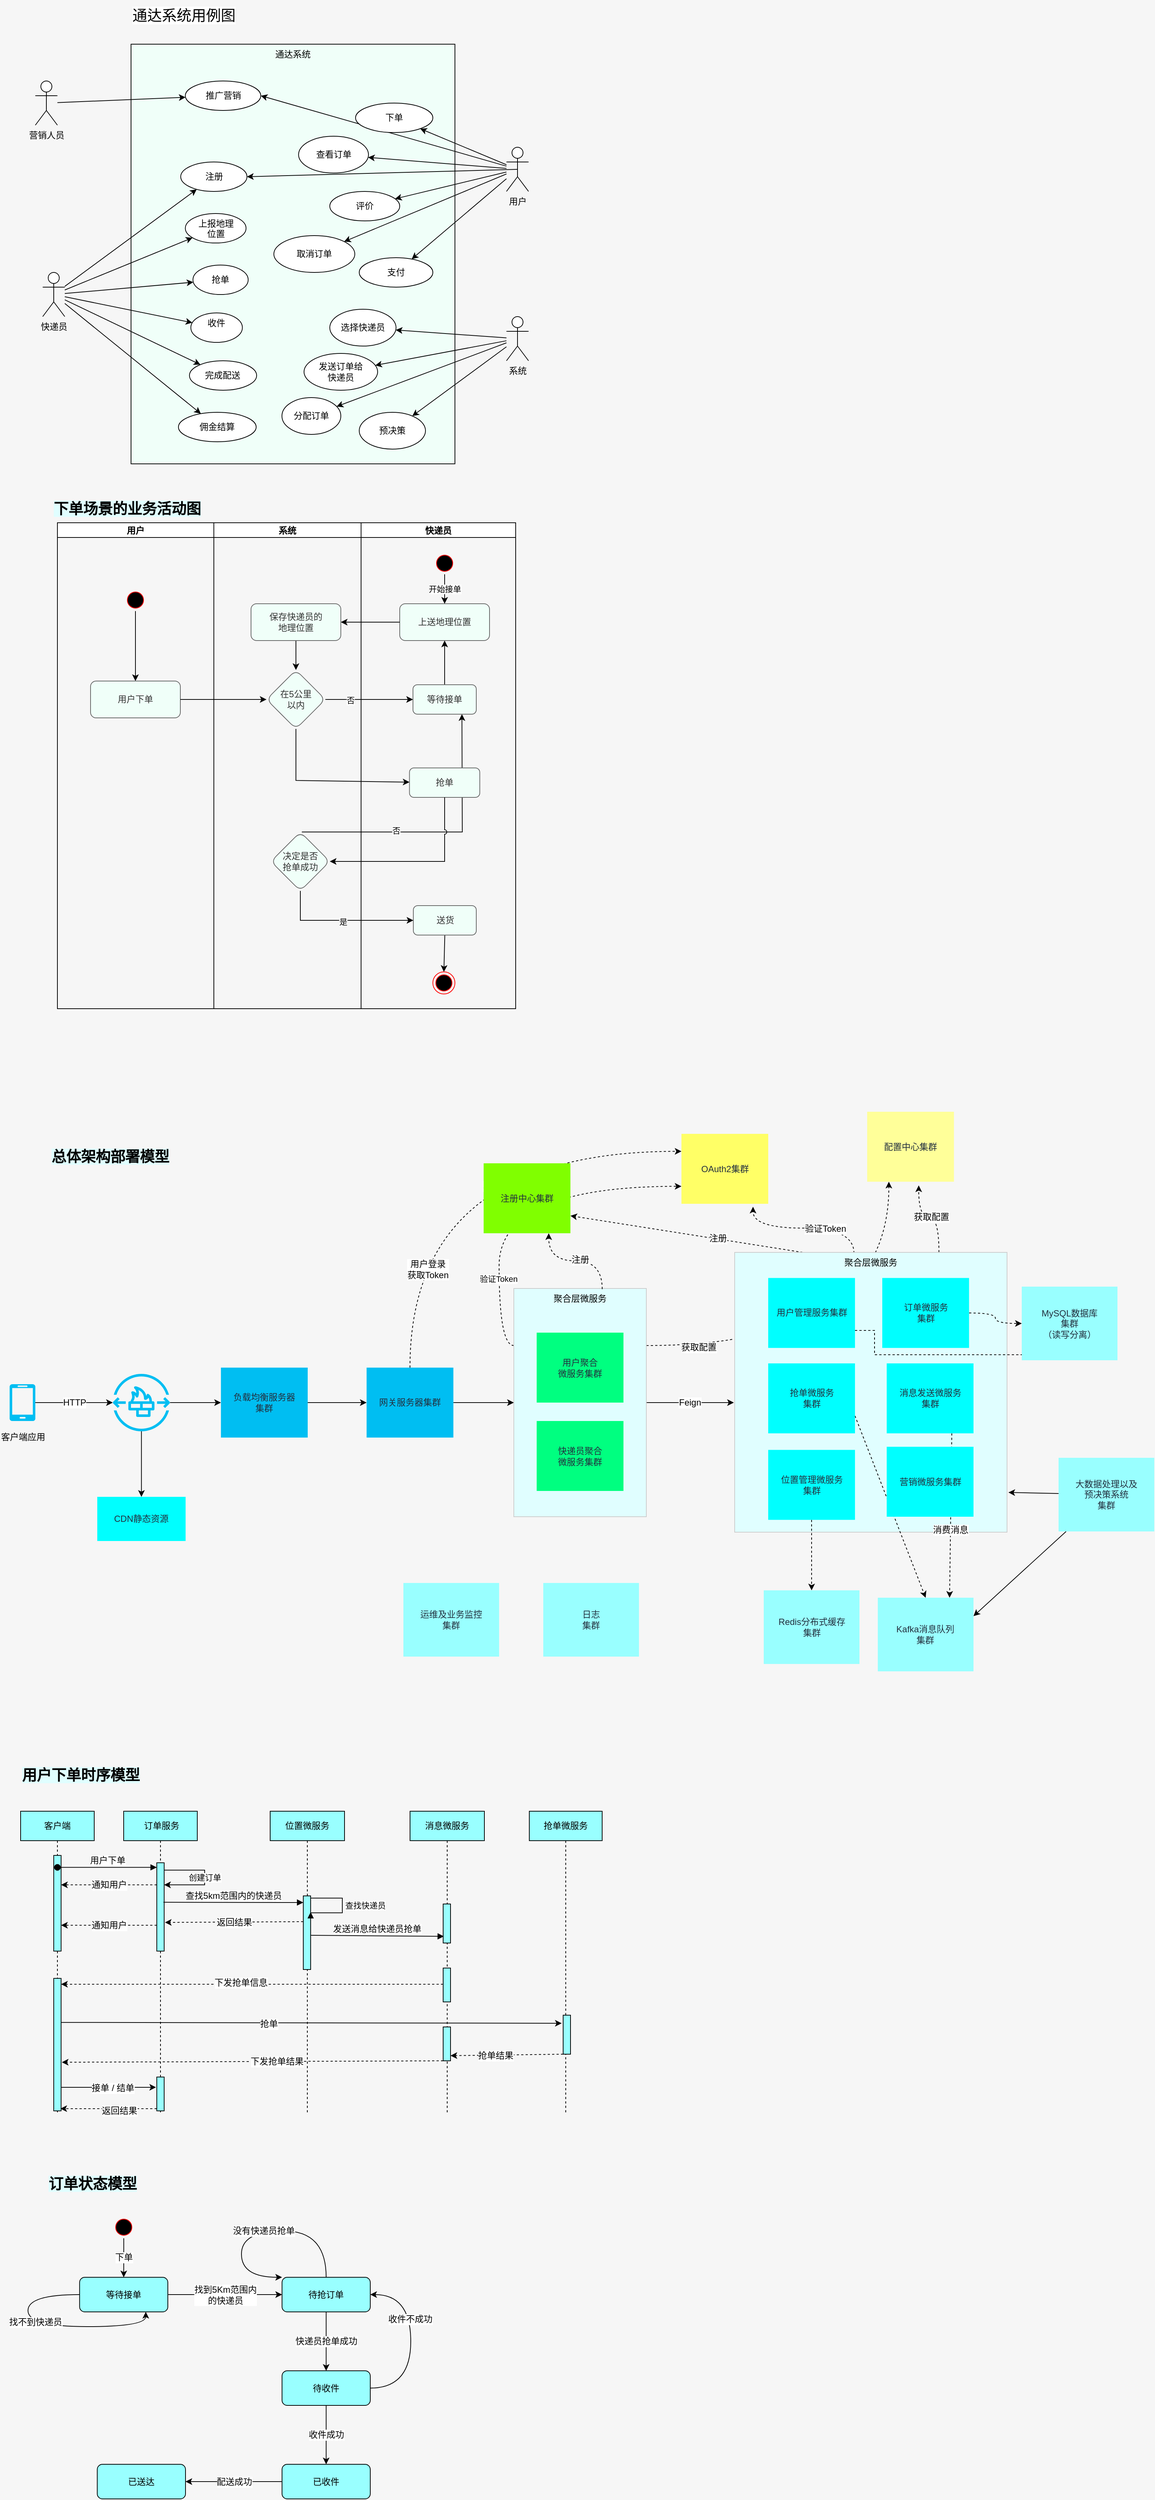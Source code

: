 <mxfile version="17.4.0" type="github">
  <diagram id="TyxCVpYUlu8QVc2kOL5u" name="Page-1">
    <mxGraphModel dx="1422" dy="1949" grid="1" gridSize="10" guides="1" tooltips="1" connect="1" arrows="1" fold="1" page="1" pageScale="1" pageWidth="827" pageHeight="1169" background="#f6f6f6" math="0" shadow="0">
      <root>
        <mxCell id="0" />
        <mxCell id="1" parent="0" />
        <mxCell id="bCSfS2iaa0BpuER8qzBy-91" style="edgeStyle=orthogonalEdgeStyle;curved=1;rounded=0;jumpStyle=arc;orthogonalLoop=1;jettySize=auto;html=1;exitX=1;exitY=0.25;exitDx=0;exitDy=0;entryX=0.25;entryY=1;entryDx=0;entryDy=0;dashed=1;fontSize=12;fontColor=#000000;" parent="1" source="bCSfS2iaa0BpuER8qzBy-71" target="bCSfS2iaa0BpuER8qzBy-89" edge="1">
          <mxGeometry relative="1" as="geometry" />
        </mxCell>
        <mxCell id="bCSfS2iaa0BpuER8qzBy-92" value="获取配置" style="edgeLabel;html=1;align=center;verticalAlign=middle;resizable=0;points=[];fontSize=12;fontColor=#000000;" parent="bCSfS2iaa0BpuER8qzBy-91" vertex="1" connectable="0">
          <mxGeometry x="-0.743" y="-1" relative="1" as="geometry">
            <mxPoint y="1" as="offset" />
          </mxGeometry>
        </mxCell>
        <mxCell id="bCSfS2iaa0BpuER8qzBy-82" style="edgeStyle=none;rounded=0;jumpStyle=arc;orthogonalLoop=1;jettySize=auto;html=1;exitX=0.25;exitY=0;exitDx=0;exitDy=0;entryX=1;entryY=0.75;entryDx=0;entryDy=0;fontSize=12;fontColor=#000000;dashed=1;" parent="1" source="bCSfS2iaa0BpuER8qzBy-79" target="bCSfS2iaa0BpuER8qzBy-66" edge="1">
          <mxGeometry relative="1" as="geometry" />
        </mxCell>
        <mxCell id="bCSfS2iaa0BpuER8qzBy-83" value="注册" style="edgeLabel;html=1;align=center;verticalAlign=middle;resizable=0;points=[];fontSize=12;fontColor=#000000;" parent="bCSfS2iaa0BpuER8qzBy-82" vertex="1" connectable="0">
          <mxGeometry x="-0.267" y="-1" relative="1" as="geometry">
            <mxPoint as="offset" />
          </mxGeometry>
        </mxCell>
        <mxCell id="bCSfS2iaa0BpuER8qzBy-84" style="edgeStyle=orthogonalEdgeStyle;rounded=0;jumpStyle=arc;orthogonalLoop=1;jettySize=auto;html=1;exitX=0.438;exitY=0.003;exitDx=0;exitDy=0;dashed=1;fontSize=12;fontColor=#000000;curved=1;entryX=0.825;entryY=1.042;entryDx=0;entryDy=0;entryPerimeter=0;exitPerimeter=0;" parent="1" source="bCSfS2iaa0BpuER8qzBy-79" target="bCSfS2iaa0BpuER8qzBy-78" edge="1">
          <mxGeometry relative="1" as="geometry">
            <mxPoint x="1090" y="1480" as="targetPoint" />
          </mxGeometry>
        </mxCell>
        <mxCell id="bCSfS2iaa0BpuER8qzBy-85" value="验证Token" style="edgeLabel;html=1;align=center;verticalAlign=middle;resizable=0;points=[];fontSize=12;fontColor=#000000;" parent="bCSfS2iaa0BpuER8qzBy-84" vertex="1" connectable="0">
          <mxGeometry x="-0.267" y="1" relative="1" as="geometry">
            <mxPoint as="offset" />
          </mxGeometry>
        </mxCell>
        <mxCell id="bCSfS2iaa0BpuER8qzBy-90" value="获取配置" style="edgeStyle=orthogonalEdgeStyle;curved=1;rounded=0;jumpStyle=arc;orthogonalLoop=1;jettySize=auto;html=1;exitX=0.75;exitY=0;exitDx=0;exitDy=0;entryX=0.594;entryY=1.053;entryDx=0;entryDy=0;entryPerimeter=0;dashed=1;fontSize=12;fontColor=#000000;" parent="1" source="bCSfS2iaa0BpuER8qzBy-79" target="bCSfS2iaa0BpuER8qzBy-89" edge="1">
          <mxGeometry relative="1" as="geometry" />
        </mxCell>
        <mxCell id="bCSfS2iaa0BpuER8qzBy-79" value="聚合层微服务" style="rounded=0;whiteSpace=wrap;html=1;labelBackgroundColor=none;fontSize=12;fontColor=#000000;fillColor=#E0FEFF;verticalAlign=top;strokeColor=#cccccc;" parent="1" vertex="1">
          <mxGeometry x="1040" y="1591" width="370" height="380" as="geometry" />
        </mxCell>
        <mxCell id="bCSfS2iaa0BpuER8qzBy-81" value="Feign" style="rounded=0;jumpStyle=arc;orthogonalLoop=1;jettySize=auto;html=1;exitX=1;exitY=0.5;exitDx=0;exitDy=0;entryX=-0.003;entryY=0.537;entryDx=0;entryDy=0;entryPerimeter=0;fontSize=12;fontColor=#000000;" parent="1" source="bCSfS2iaa0BpuER8qzBy-71" target="bCSfS2iaa0BpuER8qzBy-79" edge="1">
          <mxGeometry relative="1" as="geometry" />
        </mxCell>
        <mxCell id="bCSfS2iaa0BpuER8qzBy-86" value="验证Token" style="edgeStyle=orthogonalEdgeStyle;rounded=0;jumpStyle=arc;orthogonalLoop=1;jettySize=auto;html=1;exitX=0;exitY=0.25;exitDx=0;exitDy=0;entryX=0;entryY=0.75;entryDx=0;entryDy=0;dashed=1;fontSize=12;fontColor=#000000;curved=1;" parent="1" source="bCSfS2iaa0BpuER8qzBy-71" target="bCSfS2iaa0BpuER8qzBy-78" edge="1">
          <mxGeometry relative="1" as="geometry" />
        </mxCell>
        <mxCell id="1wSjzklMxhbG7kURChMO-4" value="验证Token" style="edgeLabel;html=1;align=center;verticalAlign=middle;resizable=0;points=[];" vertex="1" connectable="0" parent="bCSfS2iaa0BpuER8qzBy-86">
          <mxGeometry x="-0.543" y="1" relative="1" as="geometry">
            <mxPoint as="offset" />
          </mxGeometry>
        </mxCell>
        <mxCell id="bCSfS2iaa0BpuER8qzBy-71" value="聚合层微服务" style="rounded=0;whiteSpace=wrap;html=1;labelBackgroundColor=none;fontSize=12;fontColor=#000000;fillColor=#E0FEFF;verticalAlign=top;strokeColor=#cccccc;" parent="1" vertex="1">
          <mxGeometry x="740" y="1640" width="180" height="310" as="geometry" />
        </mxCell>
        <mxCell id="bCSfS2iaa0BpuER8qzBy-40" style="edgeStyle=none;rounded=0;orthogonalLoop=1;jettySize=auto;html=1;exitX=0.5;exitY=0;exitDx=0;exitDy=0;entryX=0.75;entryY=1;entryDx=0;entryDy=0;fontColor=#000000;jumpStyle=arc;" parent="1" edge="1">
          <mxGeometry relative="1" as="geometry">
            <mxPoint x="452" y="1020" as="sourcePoint" />
            <mxPoint x="669.5" y="860" as="targetPoint" />
            <Array as="points">
              <mxPoint x="670" y="1020" />
            </Array>
          </mxGeometry>
        </mxCell>
        <mxCell id="bCSfS2iaa0BpuER8qzBy-41" value="否" style="edgeLabel;html=1;align=center;verticalAlign=middle;resizable=0;points=[];fontColor=#000000;" parent="bCSfS2iaa0BpuER8qzBy-40" vertex="1" connectable="0">
          <mxGeometry x="-0.326" y="2" relative="1" as="geometry">
            <mxPoint as="offset" />
          </mxGeometry>
        </mxCell>
        <mxCell id="bCSfS2iaa0BpuER8qzBy-6" value="通达系统" style="rounded=0;whiteSpace=wrap;html=1;fontColor=#000000;fillColor=#F0FFF9;verticalAlign=top;" parent="1" vertex="1">
          <mxGeometry x="220" y="-50" width="440" height="570" as="geometry" />
        </mxCell>
        <mxCell id="SCEnVxl06YbGx1uKB_N8-4" value="" style="rounded=0;orthogonalLoop=1;jettySize=auto;html=1;" parent="1" source="SCEnVxl06YbGx1uKB_N8-1" target="SCEnVxl06YbGx1uKB_N8-3" edge="1">
          <mxGeometry relative="1" as="geometry" />
        </mxCell>
        <mxCell id="SCEnVxl06YbGx1uKB_N8-6" value="" style="edgeStyle=none;rounded=0;orthogonalLoop=1;jettySize=auto;html=1;" parent="1" source="SCEnVxl06YbGx1uKB_N8-1" target="SCEnVxl06YbGx1uKB_N8-5" edge="1">
          <mxGeometry relative="1" as="geometry" />
        </mxCell>
        <mxCell id="SCEnVxl06YbGx1uKB_N8-8" value="" style="edgeStyle=none;rounded=0;orthogonalLoop=1;jettySize=auto;html=1;" parent="1" source="SCEnVxl06YbGx1uKB_N8-1" target="SCEnVxl06YbGx1uKB_N8-7" edge="1">
          <mxGeometry relative="1" as="geometry" />
        </mxCell>
        <mxCell id="SCEnVxl06YbGx1uKB_N8-10" value="" style="edgeStyle=none;rounded=0;orthogonalLoop=1;jettySize=auto;html=1;" parent="1" source="SCEnVxl06YbGx1uKB_N8-1" target="SCEnVxl06YbGx1uKB_N8-9" edge="1">
          <mxGeometry relative="1" as="geometry" />
        </mxCell>
        <mxCell id="SCEnVxl06YbGx1uKB_N8-13" value="" style="edgeStyle=none;rounded=0;orthogonalLoop=1;jettySize=auto;html=1;" parent="1" source="SCEnVxl06YbGx1uKB_N8-1" target="SCEnVxl06YbGx1uKB_N8-12" edge="1">
          <mxGeometry relative="1" as="geometry" />
        </mxCell>
        <mxCell id="1wSjzklMxhbG7kURChMO-19" value="" style="edgeStyle=none;rounded=0;orthogonalLoop=1;jettySize=auto;html=1;" edge="1" parent="1" source="SCEnVxl06YbGx1uKB_N8-1" target="1wSjzklMxhbG7kURChMO-18">
          <mxGeometry relative="1" as="geometry" />
        </mxCell>
        <mxCell id="SCEnVxl06YbGx1uKB_N8-1" value="快递员" style="shape=umlActor;verticalLabelPosition=bottom;verticalAlign=top;html=1;outlineConnect=0;" parent="1" vertex="1">
          <mxGeometry x="100" y="260" width="30" height="60" as="geometry" />
        </mxCell>
        <mxCell id="SCEnVxl06YbGx1uKB_N8-3" value="抢单" style="ellipse;whiteSpace=wrap;html=1;verticalAlign=middle;" parent="1" vertex="1">
          <mxGeometry x="304.13" y="250" width="75" height="40" as="geometry" />
        </mxCell>
        <mxCell id="SCEnVxl06YbGx1uKB_N8-5" value="&lt;div&gt;上报地理&lt;/div&gt;&lt;div&gt;位置&lt;/div&gt;" style="ellipse;whiteSpace=wrap;html=1;verticalAlign=top;" parent="1" vertex="1">
          <mxGeometry x="293.75" y="180" width="82.5" height="40" as="geometry" />
        </mxCell>
        <mxCell id="SCEnVxl06YbGx1uKB_N8-7" value="收件" style="ellipse;whiteSpace=wrap;html=1;verticalAlign=top;" parent="1" vertex="1">
          <mxGeometry x="301.25" y="315" width="70" height="40" as="geometry" />
        </mxCell>
        <mxCell id="SCEnVxl06YbGx1uKB_N8-9" value="完成配送" style="ellipse;whiteSpace=wrap;html=1;verticalAlign=middle;" parent="1" vertex="1">
          <mxGeometry x="299.37" y="380" width="91.25" height="40" as="geometry" />
        </mxCell>
        <mxCell id="SCEnVxl06YbGx1uKB_N8-12" value="注册" style="ellipse;whiteSpace=wrap;html=1;verticalAlign=middle;" parent="1" vertex="1">
          <mxGeometry x="287.5" y="110" width="90" height="40" as="geometry" />
        </mxCell>
        <mxCell id="SCEnVxl06YbGx1uKB_N8-16" value="" style="edgeStyle=none;rounded=0;orthogonalLoop=1;jettySize=auto;html=1;" parent="1" source="SCEnVxl06YbGx1uKB_N8-14" target="SCEnVxl06YbGx1uKB_N8-15" edge="1">
          <mxGeometry relative="1" as="geometry" />
        </mxCell>
        <mxCell id="SCEnVxl06YbGx1uKB_N8-18" value="" style="edgeStyle=none;rounded=0;orthogonalLoop=1;jettySize=auto;html=1;" parent="1" source="SCEnVxl06YbGx1uKB_N8-14" target="SCEnVxl06YbGx1uKB_N8-17" edge="1">
          <mxGeometry relative="1" as="geometry" />
        </mxCell>
        <mxCell id="SCEnVxl06YbGx1uKB_N8-20" value="" style="edgeStyle=none;rounded=0;orthogonalLoop=1;jettySize=auto;html=1;" parent="1" source="SCEnVxl06YbGx1uKB_N8-14" target="SCEnVxl06YbGx1uKB_N8-19" edge="1">
          <mxGeometry relative="1" as="geometry" />
        </mxCell>
        <mxCell id="1wSjzklMxhbG7kURChMO-14" value="" style="edgeStyle=none;rounded=0;orthogonalLoop=1;jettySize=auto;html=1;" edge="1" parent="1" source="SCEnVxl06YbGx1uKB_N8-14" target="1wSjzklMxhbG7kURChMO-13">
          <mxGeometry relative="1" as="geometry" />
        </mxCell>
        <mxCell id="SCEnVxl06YbGx1uKB_N8-14" value="系统" style="shape=umlActor;verticalLabelPosition=bottom;verticalAlign=top;html=1;outlineConnect=0;" parent="1" vertex="1">
          <mxGeometry x="730" y="320" width="30" height="60" as="geometry" />
        </mxCell>
        <mxCell id="SCEnVxl06YbGx1uKB_N8-15" value="选择快递员" style="ellipse;whiteSpace=wrap;html=1;verticalAlign=middle;" parent="1" vertex="1">
          <mxGeometry x="490" y="310" width="90" height="50" as="geometry" />
        </mxCell>
        <mxCell id="SCEnVxl06YbGx1uKB_N8-17" value="&lt;div&gt;发送订单给&lt;/div&gt;&lt;div&gt;快递员&lt;/div&gt;" style="ellipse;whiteSpace=wrap;html=1;verticalAlign=middle;" parent="1" vertex="1">
          <mxGeometry x="455" y="370" width="100" height="50" as="geometry" />
        </mxCell>
        <mxCell id="SCEnVxl06YbGx1uKB_N8-19" value="分配订单" style="ellipse;whiteSpace=wrap;html=1;verticalAlign=middle;" parent="1" vertex="1">
          <mxGeometry x="425" y="430" width="80" height="50" as="geometry" />
        </mxCell>
        <mxCell id="SCEnVxl06YbGx1uKB_N8-26" value="" style="edgeStyle=none;rounded=0;orthogonalLoop=1;jettySize=auto;html=1;" parent="1" source="SCEnVxl06YbGx1uKB_N8-23" target="SCEnVxl06YbGx1uKB_N8-25" edge="1">
          <mxGeometry relative="1" as="geometry" />
        </mxCell>
        <mxCell id="SCEnVxl06YbGx1uKB_N8-28" value="" style="edgeStyle=none;rounded=0;orthogonalLoop=1;jettySize=auto;html=1;" parent="1" source="SCEnVxl06YbGx1uKB_N8-23" target="SCEnVxl06YbGx1uKB_N8-27" edge="1">
          <mxGeometry relative="1" as="geometry" />
        </mxCell>
        <mxCell id="SCEnVxl06YbGx1uKB_N8-30" value="" style="edgeStyle=none;rounded=0;orthogonalLoop=1;jettySize=auto;html=1;" parent="1" source="SCEnVxl06YbGx1uKB_N8-23" target="SCEnVxl06YbGx1uKB_N8-29" edge="1">
          <mxGeometry relative="1" as="geometry" />
        </mxCell>
        <mxCell id="SCEnVxl06YbGx1uKB_N8-32" value="" style="edgeStyle=none;rounded=0;orthogonalLoop=1;jettySize=auto;html=1;" parent="1" source="SCEnVxl06YbGx1uKB_N8-23" target="SCEnVxl06YbGx1uKB_N8-31" edge="1">
          <mxGeometry relative="1" as="geometry" />
        </mxCell>
        <mxCell id="SCEnVxl06YbGx1uKB_N8-34" value="" style="edgeStyle=none;rounded=0;orthogonalLoop=1;jettySize=auto;html=1;" parent="1" source="SCEnVxl06YbGx1uKB_N8-23" target="SCEnVxl06YbGx1uKB_N8-33" edge="1">
          <mxGeometry relative="1" as="geometry" />
        </mxCell>
        <mxCell id="SCEnVxl06YbGx1uKB_N8-35" style="edgeStyle=none;rounded=0;orthogonalLoop=1;jettySize=auto;html=1;exitX=0.5;exitY=0.5;exitDx=0;exitDy=0;exitPerimeter=0;entryX=1;entryY=0.5;entryDx=0;entryDy=0;" parent="1" source="SCEnVxl06YbGx1uKB_N8-23" target="SCEnVxl06YbGx1uKB_N8-12" edge="1">
          <mxGeometry relative="1" as="geometry" />
        </mxCell>
        <mxCell id="1wSjzklMxhbG7kURChMO-10" style="edgeStyle=none;rounded=0;orthogonalLoop=1;jettySize=auto;html=1;entryX=1;entryY=0.5;entryDx=0;entryDy=0;" edge="1" parent="1" source="SCEnVxl06YbGx1uKB_N8-23" target="1wSjzklMxhbG7kURChMO-8">
          <mxGeometry relative="1" as="geometry" />
        </mxCell>
        <mxCell id="SCEnVxl06YbGx1uKB_N8-23" value="用户" style="shape=umlActor;verticalLabelPosition=bottom;verticalAlign=top;html=1;outlineConnect=0;" parent="1" vertex="1">
          <mxGeometry x="730" y="90" width="30" height="60" as="geometry" />
        </mxCell>
        <mxCell id="SCEnVxl06YbGx1uKB_N8-25" value="下单" style="ellipse;whiteSpace=wrap;html=1;verticalAlign=middle;" parent="1" vertex="1">
          <mxGeometry x="525" y="30" width="105" height="40" as="geometry" />
        </mxCell>
        <mxCell id="SCEnVxl06YbGx1uKB_N8-27" value="查看订单" style="ellipse;whiteSpace=wrap;html=1;verticalAlign=middle;" parent="1" vertex="1">
          <mxGeometry x="447.57" y="75" width="95" height="50" as="geometry" />
        </mxCell>
        <mxCell id="SCEnVxl06YbGx1uKB_N8-29" value="评价" style="ellipse;whiteSpace=wrap;html=1;verticalAlign=middle;" parent="1" vertex="1">
          <mxGeometry x="490" y="150" width="95" height="40" as="geometry" />
        </mxCell>
        <mxCell id="SCEnVxl06YbGx1uKB_N8-31" value="支付" style="ellipse;whiteSpace=wrap;html=1;verticalAlign=middle;" parent="1" vertex="1">
          <mxGeometry x="530" y="240" width="100" height="40" as="geometry" />
        </mxCell>
        <mxCell id="SCEnVxl06YbGx1uKB_N8-33" value="取消订单" style="ellipse;whiteSpace=wrap;html=1;verticalAlign=middle;" parent="1" vertex="1">
          <mxGeometry x="414" y="210" width="110" height="50" as="geometry" />
        </mxCell>
        <mxCell id="bCSfS2iaa0BpuER8qzBy-1" value="用户" style="swimlane;startSize=20;" parent="1" vertex="1">
          <mxGeometry x="120" y="600" width="212.5" height="660" as="geometry" />
        </mxCell>
        <mxCell id="bCSfS2iaa0BpuER8qzBy-15" style="edgeStyle=none;rounded=0;orthogonalLoop=1;jettySize=auto;html=1;exitX=0.5;exitY=1;exitDx=0;exitDy=0;entryX=0.5;entryY=0;entryDx=0;entryDy=0;fontColor=#E8FFE3;" parent="bCSfS2iaa0BpuER8qzBy-1" source="bCSfS2iaa0BpuER8qzBy-9" target="bCSfS2iaa0BpuER8qzBy-14" edge="1">
          <mxGeometry relative="1" as="geometry" />
        </mxCell>
        <mxCell id="bCSfS2iaa0BpuER8qzBy-9" value="" style="ellipse;html=1;shape=startState;fillColor=#000000;strokeColor=#ff0000;fontColor=#E8FFE3;" parent="bCSfS2iaa0BpuER8qzBy-1" vertex="1">
          <mxGeometry x="91" y="90" width="30" height="30" as="geometry" />
        </mxCell>
        <mxCell id="bCSfS2iaa0BpuER8qzBy-14" value="&lt;span style=&quot;&quot;&gt;用户下单&lt;/span&gt;" style="rounded=1;whiteSpace=wrap;html=1;fontColor=#333333;fillColor=#F0FFF9;strokeColor=#666666;labelBackgroundColor=none;" parent="bCSfS2iaa0BpuER8qzBy-1" vertex="1">
          <mxGeometry x="45" y="215" width="122" height="50" as="geometry" />
        </mxCell>
        <mxCell id="bCSfS2iaa0BpuER8qzBy-2" value="系统" style="swimlane;startSize=20;" parent="1" vertex="1">
          <mxGeometry x="332.5" y="600" width="200" height="660" as="geometry" />
        </mxCell>
        <mxCell id="bCSfS2iaa0BpuER8qzBy-22" value="&lt;div&gt;在5公里&lt;/div&gt;&lt;div&gt;以内&lt;/div&gt;" style="rhombus;whiteSpace=wrap;html=1;fillColor=#F0FFF9;strokeColor=#666666;fontColor=#333333;rounded=1;labelBackgroundColor=none;" parent="bCSfS2iaa0BpuER8qzBy-2" vertex="1">
          <mxGeometry x="71.5" y="200" width="80" height="80" as="geometry" />
        </mxCell>
        <mxCell id="bCSfS2iaa0BpuER8qzBy-35" value="&lt;div&gt;决定是否&lt;/div&gt;&lt;div&gt;抢单成功&lt;br&gt;&lt;/div&gt;" style="rhombus;whiteSpace=wrap;html=1;fillColor=#F0FFF9;strokeColor=#666666;fontColor=#333333;rounded=1;labelBackgroundColor=none;" parent="bCSfS2iaa0BpuER8qzBy-2" vertex="1">
          <mxGeometry x="77.5" y="420" width="80" height="80" as="geometry" />
        </mxCell>
        <mxCell id="bCSfS2iaa0BpuER8qzBy-3" value="快递员" style="swimlane;startSize=20;" parent="1" vertex="1">
          <mxGeometry x="532.5" y="600" width="210" height="660" as="geometry" />
        </mxCell>
        <mxCell id="bCSfS2iaa0BpuER8qzBy-17" value="上送地理位置" style="rounded=1;whiteSpace=wrap;html=1;fontColor=#333333;fillColor=#F0FFF9;strokeColor=#666666;labelBackgroundColor=none;" parent="bCSfS2iaa0BpuER8qzBy-3" vertex="1">
          <mxGeometry x="52.5" y="110" width="122" height="50" as="geometry" />
        </mxCell>
        <mxCell id="bCSfS2iaa0BpuER8qzBy-27" value="开始接单" style="edgeStyle=none;rounded=0;orthogonalLoop=1;jettySize=auto;html=1;exitX=0.5;exitY=1;exitDx=0;exitDy=0;entryX=0.5;entryY=0;entryDx=0;entryDy=0;fontColor=#000000;" parent="bCSfS2iaa0BpuER8qzBy-3" source="bCSfS2iaa0BpuER8qzBy-25" target="bCSfS2iaa0BpuER8qzBy-17" edge="1">
          <mxGeometry relative="1" as="geometry" />
        </mxCell>
        <mxCell id="bCSfS2iaa0BpuER8qzBy-25" value="" style="ellipse;html=1;shape=startState;fillColor=#000000;strokeColor=#ff0000;fontColor=#E8FFE3;" parent="bCSfS2iaa0BpuER8qzBy-3" vertex="1">
          <mxGeometry x="98.5" y="40" width="30" height="30" as="geometry" />
        </mxCell>
        <mxCell id="bCSfS2iaa0BpuER8qzBy-42" style="edgeStyle=none;rounded=0;orthogonalLoop=1;jettySize=auto;html=1;exitX=0.5;exitY=0;exitDx=0;exitDy=0;entryX=0.5;entryY=1;entryDx=0;entryDy=0;fontColor=#000000;" parent="bCSfS2iaa0BpuER8qzBy-3" source="bCSfS2iaa0BpuER8qzBy-28" target="bCSfS2iaa0BpuER8qzBy-17" edge="1">
          <mxGeometry relative="1" as="geometry" />
        </mxCell>
        <mxCell id="bCSfS2iaa0BpuER8qzBy-28" value="等待接单" style="whiteSpace=wrap;html=1;fillColor=#F0FFF9;strokeColor=#666666;fontColor=#333333;rounded=1;labelBackgroundColor=none;" parent="bCSfS2iaa0BpuER8qzBy-3" vertex="1">
          <mxGeometry x="70.5" y="220" width="86" height="40" as="geometry" />
        </mxCell>
        <mxCell id="bCSfS2iaa0BpuER8qzBy-31" value="抢单" style="whiteSpace=wrap;html=1;fillColor=#F0FFF9;strokeColor=#666666;fontColor=#333333;rounded=1;labelBackgroundColor=none;" parent="bCSfS2iaa0BpuER8qzBy-3" vertex="1">
          <mxGeometry x="65.75" y="333" width="95.5" height="40" as="geometry" />
        </mxCell>
        <mxCell id="bCSfS2iaa0BpuER8qzBy-47" style="edgeStyle=none;rounded=0;jumpStyle=arc;orthogonalLoop=1;jettySize=auto;html=1;exitX=0.5;exitY=1;exitDx=0;exitDy=0;entryX=0.5;entryY=0;entryDx=0;entryDy=0;fontSize=20;fontColor=#000000;" parent="bCSfS2iaa0BpuER8qzBy-3" source="bCSfS2iaa0BpuER8qzBy-37" target="bCSfS2iaa0BpuER8qzBy-46" edge="1">
          <mxGeometry relative="1" as="geometry" />
        </mxCell>
        <mxCell id="bCSfS2iaa0BpuER8qzBy-37" value="送货" style="whiteSpace=wrap;html=1;fillColor=#F0FFF9;strokeColor=#666666;fontColor=#333333;rounded=1;labelBackgroundColor=none;" parent="bCSfS2iaa0BpuER8qzBy-3" vertex="1">
          <mxGeometry x="71" y="520" width="85.5" height="40" as="geometry" />
        </mxCell>
        <mxCell id="bCSfS2iaa0BpuER8qzBy-46" value="" style="ellipse;html=1;shape=endState;fillColor=#000000;strokeColor=#ff0000;labelBackgroundColor=#E0FEFF;fontSize=20;fontColor=#000000;" parent="bCSfS2iaa0BpuER8qzBy-3" vertex="1">
          <mxGeometry x="97.5" y="610" width="30" height="30" as="geometry" />
        </mxCell>
        <mxCell id="bCSfS2iaa0BpuER8qzBy-24" style="edgeStyle=none;rounded=0;orthogonalLoop=1;jettySize=auto;html=1;exitX=0.5;exitY=1;exitDx=0;exitDy=0;entryX=0.5;entryY=0;entryDx=0;entryDy=0;fontColor=#000000;" parent="1" source="bCSfS2iaa0BpuER8qzBy-20" target="bCSfS2iaa0BpuER8qzBy-22" edge="1">
          <mxGeometry relative="1" as="geometry" />
        </mxCell>
        <mxCell id="bCSfS2iaa0BpuER8qzBy-20" value="&lt;div&gt;保存快递员的&lt;/div&gt;&lt;div&gt;地理位置&lt;br&gt;&lt;/div&gt;" style="rounded=1;whiteSpace=wrap;html=1;fontColor=#333333;fillColor=#F0FFF9;strokeColor=#666666;labelBackgroundColor=none;" parent="1" vertex="1">
          <mxGeometry x="383" y="710" width="122" height="50" as="geometry" />
        </mxCell>
        <mxCell id="bCSfS2iaa0BpuER8qzBy-21" value="" style="edgeStyle=none;rounded=0;orthogonalLoop=1;jettySize=auto;html=1;fontColor=#000000;" parent="1" source="bCSfS2iaa0BpuER8qzBy-17" target="bCSfS2iaa0BpuER8qzBy-20" edge="1">
          <mxGeometry relative="1" as="geometry" />
        </mxCell>
        <mxCell id="bCSfS2iaa0BpuER8qzBy-23" value="" style="edgeStyle=none;rounded=0;orthogonalLoop=1;jettySize=auto;html=1;fontColor=#000000;" parent="1" source="bCSfS2iaa0BpuER8qzBy-14" target="bCSfS2iaa0BpuER8qzBy-22" edge="1">
          <mxGeometry relative="1" as="geometry" />
        </mxCell>
        <mxCell id="bCSfS2iaa0BpuER8qzBy-29" value="" style="edgeStyle=none;rounded=0;orthogonalLoop=1;jettySize=auto;html=1;fontColor=#000000;" parent="1" source="bCSfS2iaa0BpuER8qzBy-22" target="bCSfS2iaa0BpuER8qzBy-28" edge="1">
          <mxGeometry relative="1" as="geometry" />
        </mxCell>
        <mxCell id="bCSfS2iaa0BpuER8qzBy-30" value="否" style="edgeLabel;html=1;align=center;verticalAlign=middle;resizable=0;points=[];fontColor=#000000;" parent="bCSfS2iaa0BpuER8qzBy-29" vertex="1" connectable="0">
          <mxGeometry x="-0.429" y="-1" relative="1" as="geometry">
            <mxPoint as="offset" />
          </mxGeometry>
        </mxCell>
        <mxCell id="bCSfS2iaa0BpuER8qzBy-32" value="" style="edgeStyle=none;rounded=0;orthogonalLoop=1;jettySize=auto;html=1;fontColor=#000000;" parent="1" source="bCSfS2iaa0BpuER8qzBy-22" target="bCSfS2iaa0BpuER8qzBy-31" edge="1">
          <mxGeometry relative="1" as="geometry">
            <Array as="points">
              <mxPoint x="444" y="950" />
            </Array>
          </mxGeometry>
        </mxCell>
        <mxCell id="bCSfS2iaa0BpuER8qzBy-36" value="" style="edgeStyle=none;rounded=0;orthogonalLoop=1;jettySize=auto;html=1;fontColor=#000000;jumpStyle=arc;" parent="1" source="bCSfS2iaa0BpuER8qzBy-31" target="bCSfS2iaa0BpuER8qzBy-35" edge="1">
          <mxGeometry relative="1" as="geometry">
            <Array as="points">
              <mxPoint x="646" y="1060" />
            </Array>
          </mxGeometry>
        </mxCell>
        <mxCell id="bCSfS2iaa0BpuER8qzBy-38" value="" style="edgeStyle=none;rounded=0;orthogonalLoop=1;jettySize=auto;html=1;fontColor=#000000;" parent="1" source="bCSfS2iaa0BpuER8qzBy-35" target="bCSfS2iaa0BpuER8qzBy-37" edge="1">
          <mxGeometry relative="1" as="geometry">
            <Array as="points">
              <mxPoint x="450" y="1140" />
            </Array>
          </mxGeometry>
        </mxCell>
        <mxCell id="bCSfS2iaa0BpuER8qzBy-39" value="是" style="edgeLabel;html=1;align=center;verticalAlign=middle;resizable=0;points=[];fontColor=#000000;" parent="bCSfS2iaa0BpuER8qzBy-38" vertex="1" connectable="0">
          <mxGeometry x="0.013" y="-2" relative="1" as="geometry">
            <mxPoint as="offset" />
          </mxGeometry>
        </mxCell>
        <mxCell id="bCSfS2iaa0BpuER8qzBy-43" value="&lt;span style=&quot;background-color: rgb(224, 254, 255); font-size: 20px;&quot;&gt;&lt;b style=&quot;font-size: 20px;&quot;&gt;下单场景的业务活动图&lt;/b&gt;&lt;/span&gt;" style="text;html=1;strokeColor=none;fillColor=none;align=center;verticalAlign=middle;whiteSpace=wrap;rounded=0;labelBackgroundColor=none;fontColor=#000000;fontSize=20;" parent="1" vertex="1">
          <mxGeometry x="90" y="560" width="250" height="40" as="geometry" />
        </mxCell>
        <mxCell id="bCSfS2iaa0BpuER8qzBy-44" value="&lt;div align=&quot;left&quot;&gt;通达系统用例图&lt;/div&gt;" style="text;html=1;strokeColor=none;fillColor=none;align=left;verticalAlign=middle;whiteSpace=wrap;rounded=0;labelBackgroundColor=default;fontColor=#000000;fontSize=20;" parent="1" vertex="1">
          <mxGeometry x="220" y="-110" width="250" height="40" as="geometry" />
        </mxCell>
        <mxCell id="bCSfS2iaa0BpuER8qzBy-50" value="HTTP" style="edgeStyle=none;rounded=0;jumpStyle=arc;orthogonalLoop=1;jettySize=auto;html=1;fontSize=12;fontColor=#000000;exitX=1;exitY=0.5;exitDx=0;exitDy=0;exitPerimeter=0;" parent="1" source="bCSfS2iaa0BpuER8qzBy-48" target="bCSfS2iaa0BpuER8qzBy-51" edge="1">
          <mxGeometry relative="1" as="geometry">
            <mxPoint x="200" y="1795" as="targetPoint" />
            <mxPoint x="90" y="1795" as="sourcePoint" />
          </mxGeometry>
        </mxCell>
        <mxCell id="bCSfS2iaa0BpuER8qzBy-48" value="&lt;font style=&quot;font-size: 12px&quot;&gt;&lt;span style=&quot;&quot;&gt;客户端应用&lt;/span&gt;&lt;/font&gt;" style="verticalLabelPosition=bottom;html=1;verticalAlign=top;align=center;strokeColor=none;fillColor=#00BEF2;shape=mxgraph.azure.mobile;pointerEvents=1;labelBackgroundColor=none;fontSize=20;fontColor=#000000;" parent="1" vertex="1">
          <mxGeometry x="55" y="1770" width="35" height="50" as="geometry" />
        </mxCell>
        <mxCell id="bCSfS2iaa0BpuER8qzBy-55" value="" style="edgeStyle=none;rounded=0;jumpStyle=arc;orthogonalLoop=1;jettySize=auto;html=1;fontSize=12;fontColor=#000000;" parent="1" source="bCSfS2iaa0BpuER8qzBy-51" target="bCSfS2iaa0BpuER8qzBy-54" edge="1">
          <mxGeometry relative="1" as="geometry" />
        </mxCell>
        <mxCell id="bCSfS2iaa0BpuER8qzBy-59" value="" style="edgeStyle=none;rounded=0;jumpStyle=arc;orthogonalLoop=1;jettySize=auto;html=1;fontSize=12;fontColor=#000000;" parent="1" source="bCSfS2iaa0BpuER8qzBy-51" target="bCSfS2iaa0BpuER8qzBy-58" edge="1">
          <mxGeometry relative="1" as="geometry" />
        </mxCell>
        <mxCell id="bCSfS2iaa0BpuER8qzBy-51" value="" style="sketch=0;outlineConnect=0;fontColor=#232F3E;gradientColor=none;fillColor=#00BEF2;strokeColor=none;dashed=0;verticalLabelPosition=bottom;verticalAlign=top;align=center;html=1;fontSize=12;fontStyle=0;aspect=fixed;pointerEvents=1;shape=mxgraph.aws4.network_firewall_endpoints;labelBackgroundColor=none;" parent="1" vertex="1">
          <mxGeometry x="195.13" y="1756" width="78" height="78" as="geometry" />
        </mxCell>
        <mxCell id="bCSfS2iaa0BpuER8qzBy-57" value="" style="edgeStyle=none;rounded=0;jumpStyle=arc;orthogonalLoop=1;jettySize=auto;html=1;fontSize=12;fontColor=#000000;" parent="1" source="bCSfS2iaa0BpuER8qzBy-54" target="bCSfS2iaa0BpuER8qzBy-56" edge="1">
          <mxGeometry relative="1" as="geometry" />
        </mxCell>
        <mxCell id="bCSfS2iaa0BpuER8qzBy-54" value="&lt;div&gt;负载均衡服务器&lt;/div&gt;&lt;div&gt;集群&lt;br&gt;&lt;/div&gt;" style="whiteSpace=wrap;html=1;verticalAlign=middle;fillColor=#00BEF2;strokeColor=none;fontColor=#232F3E;sketch=0;gradientColor=none;dashed=0;fontStyle=0;labelBackgroundColor=none;" parent="1" vertex="1">
          <mxGeometry x="342.13" y="1747.5" width="117.87" height="95" as="geometry" />
        </mxCell>
        <mxCell id="bCSfS2iaa0BpuER8qzBy-63" value="" style="edgeStyle=none;rounded=0;jumpStyle=arc;orthogonalLoop=1;jettySize=auto;html=1;fontSize=12;fontColor=#000000;entryX=0;entryY=0.5;entryDx=0;entryDy=0;" parent="1" source="bCSfS2iaa0BpuER8qzBy-56" target="bCSfS2iaa0BpuER8qzBy-71" edge="1">
          <mxGeometry relative="1" as="geometry" />
        </mxCell>
        <mxCell id="bCSfS2iaa0BpuER8qzBy-87" style="edgeStyle=orthogonalEdgeStyle;rounded=0;jumpStyle=arc;orthogonalLoop=1;jettySize=auto;html=1;exitX=0.5;exitY=0;exitDx=0;exitDy=0;entryX=0;entryY=0.25;entryDx=0;entryDy=0;dashed=1;fontSize=12;fontColor=#000000;curved=1;" parent="1" source="bCSfS2iaa0BpuER8qzBy-56" target="bCSfS2iaa0BpuER8qzBy-78" edge="1">
          <mxGeometry relative="1" as="geometry">
            <Array as="points">
              <mxPoint x="599" y="1454" />
            </Array>
          </mxGeometry>
        </mxCell>
        <mxCell id="bCSfS2iaa0BpuER8qzBy-88" value="&lt;div&gt;用户登录&lt;/div&gt;&lt;div&gt;获取Token&lt;br&gt;&lt;/div&gt;" style="edgeLabel;html=1;align=center;verticalAlign=middle;resizable=0;points=[];fontSize=12;fontColor=#000000;" parent="bCSfS2iaa0BpuER8qzBy-87" vertex="1" connectable="0">
          <mxGeometry x="-0.597" y="-24" relative="1" as="geometry">
            <mxPoint as="offset" />
          </mxGeometry>
        </mxCell>
        <mxCell id="bCSfS2iaa0BpuER8qzBy-56" value="网关服务器集群" style="whiteSpace=wrap;html=1;verticalAlign=middle;fillColor=#00BEF2;strokeColor=none;fontColor=#232F3E;sketch=0;gradientColor=none;dashed=0;fontStyle=0;labelBackgroundColor=none;" parent="1" vertex="1">
          <mxGeometry x="540" y="1747.5" width="117.87" height="95" as="geometry" />
        </mxCell>
        <mxCell id="bCSfS2iaa0BpuER8qzBy-58" value="CDN静态资源" style="whiteSpace=wrap;html=1;verticalAlign=middle;fillColor=#00FFFF;strokeColor=none;fontColor=#232F3E;sketch=0;gradientColor=none;dashed=0;fontStyle=0;labelBackgroundColor=none;" parent="1" vertex="1">
          <mxGeometry x="174.13" y="1923" width="120" height="60" as="geometry" />
        </mxCell>
        <mxCell id="bCSfS2iaa0BpuER8qzBy-67" style="edgeStyle=orthogonalEdgeStyle;rounded=0;jumpStyle=arc;orthogonalLoop=1;jettySize=auto;html=1;exitX=0.667;exitY=0.003;exitDx=0;exitDy=0;entryX=0.75;entryY=1;entryDx=0;entryDy=0;fontSize=12;fontColor=#000000;dashed=1;curved=1;exitPerimeter=0;" parent="1" source="bCSfS2iaa0BpuER8qzBy-71" target="bCSfS2iaa0BpuER8qzBy-66" edge="1">
          <mxGeometry relative="1" as="geometry" />
        </mxCell>
        <mxCell id="bCSfS2iaa0BpuER8qzBy-69" value="注册" style="edgeLabel;html=1;align=center;verticalAlign=middle;resizable=0;points=[];fontSize=12;fontColor=#000000;" parent="bCSfS2iaa0BpuER8qzBy-67" vertex="1" connectable="0">
          <mxGeometry x="-0.406" y="-2" relative="1" as="geometry">
            <mxPoint x="-25" as="offset" />
          </mxGeometry>
        </mxCell>
        <mxCell id="bCSfS2iaa0BpuER8qzBy-66" value="注册中心集群" style="whiteSpace=wrap;html=1;verticalAlign=middle;fillColor=#80FF00;strokeColor=none;fontColor=#232F3E;sketch=0;gradientColor=none;dashed=0;fontStyle=0;labelBackgroundColor=none;" parent="1" vertex="1">
          <mxGeometry x="699.0" y="1470" width="117.87" height="95" as="geometry" />
        </mxCell>
        <mxCell id="bCSfS2iaa0BpuER8qzBy-60" value="&lt;div&gt;用户聚合&lt;/div&gt;&lt;div&gt;微服务集群&lt;/div&gt;" style="whiteSpace=wrap;html=1;verticalAlign=middle;fillColor=#00FF80;strokeColor=none;fontColor=#232F3E;sketch=0;gradientColor=none;dashed=0;fontStyle=0;labelBackgroundColor=none;" parent="1" vertex="1">
          <mxGeometry x="771.06" y="1700" width="117.87" height="95" as="geometry" />
        </mxCell>
        <mxCell id="bCSfS2iaa0BpuER8qzBy-62" value="&lt;div&gt;快递员聚合&lt;/div&gt;&lt;div&gt;微服务集群&lt;/div&gt;" style="whiteSpace=wrap;html=1;verticalAlign=middle;fillColor=#00FF80;strokeColor=none;fontColor=#232F3E;sketch=0;gradientColor=none;dashed=0;fontStyle=0;labelBackgroundColor=none;" parent="1" vertex="1">
          <mxGeometry x="771.06" y="1820" width="117.87" height="95" as="geometry" />
        </mxCell>
        <mxCell id="bCSfS2iaa0BpuER8qzBy-99" style="edgeStyle=orthogonalEdgeStyle;rounded=0;jumpStyle=arc;orthogonalLoop=1;jettySize=auto;html=1;exitX=1;exitY=0.75;exitDx=0;exitDy=0;entryX=0.5;entryY=1;entryDx=0;entryDy=0;dashed=1;fontSize=12;fontColor=#000000;elbow=vertical;" parent="1" source="bCSfS2iaa0BpuER8qzBy-73" target="bCSfS2iaa0BpuER8qzBy-95" edge="1">
          <mxGeometry relative="1" as="geometry">
            <Array as="points">
              <mxPoint x="1230" y="1697" />
              <mxPoint x="1230" y="1730" />
              <mxPoint x="1495" y="1730" />
            </Array>
          </mxGeometry>
        </mxCell>
        <mxCell id="bCSfS2iaa0BpuER8qzBy-73" value="&lt;div&gt;用户管理服务集群&lt;/div&gt;" style="whiteSpace=wrap;html=1;verticalAlign=middle;fillColor=#00FFFF;strokeColor=none;fontColor=#232F3E;sketch=0;gradientColor=none;dashed=0;fontStyle=0;labelBackgroundColor=none;" parent="1" vertex="1">
          <mxGeometry x="1085.57" y="1625.75" width="117.87" height="95" as="geometry" />
        </mxCell>
        <mxCell id="bCSfS2iaa0BpuER8qzBy-100" style="rounded=0;jumpStyle=arc;orthogonalLoop=1;jettySize=auto;html=1;exitX=1;exitY=0.75;exitDx=0;exitDy=0;entryX=0.5;entryY=0;entryDx=0;entryDy=0;dashed=1;fontSize=12;fontColor=#000000;elbow=vertical;" parent="1" source="bCSfS2iaa0BpuER8qzBy-74" target="bCSfS2iaa0BpuER8qzBy-98" edge="1">
          <mxGeometry relative="1" as="geometry" />
        </mxCell>
        <mxCell id="bCSfS2iaa0BpuER8qzBy-74" value="&lt;div&gt;抢单微服务&lt;/div&gt;&lt;div&gt;集群&lt;br&gt;&lt;/div&gt;" style="whiteSpace=wrap;html=1;verticalAlign=middle;fillColor=#00FFFF;strokeColor=none;fontColor=#232F3E;sketch=0;gradientColor=none;dashed=0;fontStyle=0;labelBackgroundColor=none;" parent="1" vertex="1">
          <mxGeometry x="1085.57" y="1741.75" width="117.87" height="95" as="geometry" />
        </mxCell>
        <mxCell id="bCSfS2iaa0BpuER8qzBy-96" style="edgeStyle=orthogonalEdgeStyle;curved=1;rounded=0;jumpStyle=arc;orthogonalLoop=1;jettySize=auto;html=1;exitX=0.5;exitY=1;exitDx=0;exitDy=0;entryX=0.5;entryY=0;entryDx=0;entryDy=0;dashed=1;fontSize=12;fontColor=#000000;" parent="1" source="bCSfS2iaa0BpuER8qzBy-75" target="bCSfS2iaa0BpuER8qzBy-94" edge="1">
          <mxGeometry relative="1" as="geometry" />
        </mxCell>
        <mxCell id="bCSfS2iaa0BpuER8qzBy-75" value="&lt;div&gt;位置管理微服务&lt;/div&gt;&lt;div&gt;集群&lt;br&gt;&lt;/div&gt;" style="whiteSpace=wrap;html=1;verticalAlign=middle;fillColor=#00FFFF;strokeColor=none;fontColor=#232F3E;sketch=0;gradientColor=none;dashed=0;fontStyle=0;labelBackgroundColor=none;" parent="1" vertex="1">
          <mxGeometry x="1085.57" y="1859.25" width="117.87" height="95" as="geometry" />
        </mxCell>
        <mxCell id="bCSfS2iaa0BpuER8qzBy-97" style="edgeStyle=orthogonalEdgeStyle;curved=1;rounded=0;jumpStyle=arc;orthogonalLoop=1;jettySize=auto;html=1;exitX=1;exitY=0.5;exitDx=0;exitDy=0;entryX=0;entryY=0.5;entryDx=0;entryDy=0;dashed=1;fontSize=12;fontColor=#000000;" parent="1" source="bCSfS2iaa0BpuER8qzBy-76" target="bCSfS2iaa0BpuER8qzBy-95" edge="1">
          <mxGeometry relative="1" as="geometry" />
        </mxCell>
        <mxCell id="bCSfS2iaa0BpuER8qzBy-76" value="&lt;div&gt;订单微服务&lt;/div&gt;&lt;div&gt;集群&lt;br&gt;&lt;/div&gt;" style="whiteSpace=wrap;html=1;verticalAlign=middle;fillColor=#00FFFF;strokeColor=none;fontColor=#232F3E;sketch=0;gradientColor=none;dashed=0;fontStyle=0;labelBackgroundColor=none;" parent="1" vertex="1">
          <mxGeometry x="1240.51" y="1625.75" width="117.87" height="95" as="geometry" />
        </mxCell>
        <mxCell id="bCSfS2iaa0BpuER8qzBy-104" style="edgeStyle=none;rounded=0;jumpStyle=arc;orthogonalLoop=1;jettySize=auto;html=1;exitX=0.75;exitY=1;exitDx=0;exitDy=0;entryX=0.75;entryY=0;entryDx=0;entryDy=0;dashed=1;fontSize=12;fontColor=#000000;elbow=vertical;" parent="1" source="bCSfS2iaa0BpuER8qzBy-77" target="bCSfS2iaa0BpuER8qzBy-98" edge="1">
          <mxGeometry relative="1" as="geometry" />
        </mxCell>
        <mxCell id="bCSfS2iaa0BpuER8qzBy-105" value="消费消息" style="edgeLabel;html=1;align=center;verticalAlign=middle;resizable=0;points=[];fontSize=12;fontColor=#000000;" parent="bCSfS2iaa0BpuER8qzBy-104" vertex="1" connectable="0">
          <mxGeometry x="0.18" relative="1" as="geometry">
            <mxPoint as="offset" />
          </mxGeometry>
        </mxCell>
        <mxCell id="bCSfS2iaa0BpuER8qzBy-77" value="&lt;div&gt;消息发送微服务&lt;/div&gt;&lt;div&gt;集群&lt;br&gt;&lt;/div&gt;" style="whiteSpace=wrap;html=1;verticalAlign=middle;fillColor=#00FFFF;strokeColor=none;fontColor=#232F3E;sketch=0;gradientColor=none;dashed=0;fontStyle=0;labelBackgroundColor=none;" parent="1" vertex="1">
          <mxGeometry x="1246.57" y="1741.75" width="117.87" height="95" as="geometry" />
        </mxCell>
        <mxCell id="bCSfS2iaa0BpuER8qzBy-78" value="OAuth2集群" style="whiteSpace=wrap;html=1;verticalAlign=middle;fillColor=#FFFF66;strokeColor=none;fontColor=#232F3E;sketch=0;gradientColor=none;dashed=0;fontStyle=0;labelBackgroundColor=none;" parent="1" vertex="1">
          <mxGeometry x="967.7" y="1430" width="117.87" height="95" as="geometry" />
        </mxCell>
        <mxCell id="bCSfS2iaa0BpuER8qzBy-89" value="配置中心集群" style="whiteSpace=wrap;html=1;verticalAlign=middle;fillColor=#FFFF99;strokeColor=none;fontColor=#232F3E;sketch=0;gradientColor=none;dashed=0;fontStyle=0;labelBackgroundColor=none;" parent="1" vertex="1">
          <mxGeometry x="1220" y="1400" width="117.87" height="95" as="geometry" />
        </mxCell>
        <mxCell id="bCSfS2iaa0BpuER8qzBy-94" value="&lt;div&gt;Redis分布式缓存&lt;/div&gt;&lt;div&gt;集群&lt;br&gt;&lt;/div&gt;" style="whiteSpace=wrap;html=1;verticalAlign=middle;fillColor=#99FFFF;strokeColor=none;fontColor=#232F3E;sketch=0;gradientColor=none;dashed=0;fontStyle=0;labelBackgroundColor=none;" parent="1" vertex="1">
          <mxGeometry x="1079.51" y="2050" width="130" height="100" as="geometry" />
        </mxCell>
        <mxCell id="bCSfS2iaa0BpuER8qzBy-95" value="&lt;div&gt;MySQL数据库&lt;/div&gt;&lt;div&gt;集群&lt;/div&gt;&lt;div&gt;（读写分离）&lt;br&gt;&lt;/div&gt;" style="whiteSpace=wrap;html=1;verticalAlign=middle;fillColor=#99FFFF;strokeColor=none;fontColor=#232F3E;sketch=0;gradientColor=none;dashed=0;fontStyle=0;labelBackgroundColor=none;" parent="1" vertex="1">
          <mxGeometry x="1430" y="1637.5" width="130" height="100" as="geometry" />
        </mxCell>
        <mxCell id="bCSfS2iaa0BpuER8qzBy-98" value="&lt;div&gt;Kafka消息队列&lt;/div&gt;&lt;div&gt;集群&lt;br&gt;&lt;/div&gt;" style="whiteSpace=wrap;html=1;verticalAlign=middle;fillColor=#99FFFF;strokeColor=none;fontColor=#232F3E;sketch=0;gradientColor=none;dashed=0;fontStyle=0;labelBackgroundColor=none;" parent="1" vertex="1">
          <mxGeometry x="1234.44" y="2060" width="130" height="100" as="geometry" />
        </mxCell>
        <mxCell id="bCSfS2iaa0BpuER8qzBy-106" value="&lt;div&gt;运维及业务监控&lt;/div&gt;&lt;div&gt;集群&lt;br&gt;&lt;/div&gt;" style="whiteSpace=wrap;html=1;verticalAlign=middle;fillColor=#99FFFF;strokeColor=none;fontColor=#232F3E;sketch=0;gradientColor=none;dashed=0;fontStyle=0;labelBackgroundColor=none;" parent="1" vertex="1">
          <mxGeometry x="590" y="2040" width="130" height="100" as="geometry" />
        </mxCell>
        <mxCell id="bCSfS2iaa0BpuER8qzBy-107" value="&lt;div&gt;日志&lt;br&gt;&lt;/div&gt;&lt;div&gt;集群&lt;br&gt;&lt;/div&gt;" style="whiteSpace=wrap;html=1;verticalAlign=middle;fillColor=#99FFFF;strokeColor=none;fontColor=#232F3E;sketch=0;gradientColor=none;dashed=0;fontStyle=0;labelBackgroundColor=none;" parent="1" vertex="1">
          <mxGeometry x="780" y="2040" width="130" height="100" as="geometry" />
        </mxCell>
        <mxCell id="bCSfS2iaa0BpuER8qzBy-108" value="&amp;nbsp;订单服务" style="shape=umlLifeline;perimeter=lifelinePerimeter;whiteSpace=wrap;html=1;container=1;collapsible=0;recursiveResize=0;outlineConnect=0;labelBackgroundColor=none;fontSize=12;fontColor=#000000;strokeColor=#000000;fillColor=#99FFFF;" parent="1" vertex="1">
          <mxGeometry x="210" y="2350" width="100" height="410" as="geometry" />
        </mxCell>
        <mxCell id="bCSfS2iaa0BpuER8qzBy-110" value="" style="html=1;points=[];perimeter=orthogonalPerimeter;labelBackgroundColor=none;fontSize=12;fontColor=#000000;strokeColor=#000000;fillColor=#99FFFF;" parent="bCSfS2iaa0BpuER8qzBy-108" vertex="1">
          <mxGeometry x="45" y="70" width="10" height="120" as="geometry" />
        </mxCell>
        <mxCell id="bCSfS2iaa0BpuER8qzBy-146" value="" style="html=1;points=[];perimeter=orthogonalPerimeter;labelBackgroundColor=none;fontSize=12;fontColor=#000000;strokeColor=#000000;fillColor=#99FFFF;" parent="bCSfS2iaa0BpuER8qzBy-108" vertex="1">
          <mxGeometry x="45" y="361" width="10" height="46" as="geometry" />
        </mxCell>
        <mxCell id="1wSjzklMxhbG7kURChMO-28" value="创建订单" style="endArrow=classic;html=1;rounded=0;exitX=1;exitY=0.083;exitDx=0;exitDy=0;exitPerimeter=0;" edge="1" parent="bCSfS2iaa0BpuER8qzBy-108" source="bCSfS2iaa0BpuER8qzBy-110">
          <mxGeometry width="50" height="50" relative="1" as="geometry">
            <mxPoint x="90" y="110" as="sourcePoint" />
            <mxPoint x="55" y="100" as="targetPoint" />
            <Array as="points">
              <mxPoint x="110" y="80" />
              <mxPoint x="110" y="100" />
            </Array>
          </mxGeometry>
        </mxCell>
        <mxCell id="1wSjzklMxhbG7kURChMO-29" value="通知用户" style="edgeStyle=none;rounded=0;jumpStyle=arc;orthogonalLoop=1;jettySize=auto;html=1;entryX=1;entryY=0.714;entryDx=0;entryDy=0;entryPerimeter=0;fontSize=12;fontColor=#000000;elbow=vertical;dashed=1;" edge="1" parent="bCSfS2iaa0BpuER8qzBy-108">
          <mxGeometry relative="1" as="geometry">
            <mxPoint x="45" y="100.0" as="sourcePoint" />
            <mxPoint x="-85" y="100.0" as="targetPoint" />
          </mxGeometry>
        </mxCell>
        <mxCell id="bCSfS2iaa0BpuER8qzBy-112" value="位置微服务" style="shape=umlLifeline;perimeter=lifelinePerimeter;whiteSpace=wrap;html=1;container=1;collapsible=0;recursiveResize=0;outlineConnect=0;labelBackgroundColor=none;fontSize=12;fontColor=#000000;strokeColor=#000000;fillColor=#99FFFF;" parent="1" vertex="1">
          <mxGeometry x="409" y="2350" width="101" height="410" as="geometry" />
        </mxCell>
        <mxCell id="bCSfS2iaa0BpuER8qzBy-120" value="" style="html=1;points=[];perimeter=orthogonalPerimeter;labelBackgroundColor=none;fontSize=12;fontColor=#000000;strokeColor=#000000;fillColor=#99FFFF;" parent="bCSfS2iaa0BpuER8qzBy-112" vertex="1">
          <mxGeometry x="45" y="115" width="10" height="100" as="geometry" />
        </mxCell>
        <mxCell id="1wSjzklMxhbG7kURChMO-24" value="查找快递员" style="edgeStyle=orthogonalEdgeStyle;html=1;align=left;spacingLeft=2;endArrow=block;rounded=0;entryX=1;entryY=0.22;exitX=1;exitY=0.05;exitDx=0;exitDy=0;exitPerimeter=0;entryDx=0;entryDy=0;entryPerimeter=0;" edge="1" target="bCSfS2iaa0BpuER8qzBy-120" parent="bCSfS2iaa0BpuER8qzBy-112" source="bCSfS2iaa0BpuER8qzBy-120">
          <mxGeometry relative="1" as="geometry">
            <mxPoint x="58" y="118" as="sourcePoint" />
            <Array as="points">
              <mxPoint x="55" y="118" />
              <mxPoint x="98" y="118" />
              <mxPoint x="98" y="138" />
            </Array>
            <mxPoint x="73" y="138" as="targetPoint" />
          </mxGeometry>
        </mxCell>
        <mxCell id="bCSfS2iaa0BpuER8qzBy-116" value="抢单微服务" style="shape=umlLifeline;perimeter=lifelinePerimeter;whiteSpace=wrap;html=1;container=1;collapsible=0;recursiveResize=0;outlineConnect=0;labelBackgroundColor=none;fontSize=12;fontColor=#000000;strokeColor=#000000;fillColor=#99FFFF;" parent="1" vertex="1">
          <mxGeometry x="761.06" y="2350" width="98.94" height="410" as="geometry" />
        </mxCell>
        <mxCell id="bCSfS2iaa0BpuER8qzBy-136" value="" style="html=1;points=[];perimeter=orthogonalPerimeter;labelBackgroundColor=none;fontSize=12;fontColor=#000000;strokeColor=#000000;fillColor=#99FFFF;" parent="bCSfS2iaa0BpuER8qzBy-116" vertex="1">
          <mxGeometry x="45.94" y="277" width="10" height="53" as="geometry" />
        </mxCell>
        <mxCell id="bCSfS2iaa0BpuER8qzBy-117" value="消息微服务" style="shape=umlLifeline;perimeter=lifelinePerimeter;whiteSpace=wrap;html=1;container=1;collapsible=0;recursiveResize=0;outlineConnect=0;labelBackgroundColor=none;fontSize=12;fontColor=#000000;strokeColor=#000000;fillColor=#99FFFF;" parent="1" vertex="1">
          <mxGeometry x="599" y="2350" width="101" height="410" as="geometry" />
        </mxCell>
        <mxCell id="bCSfS2iaa0BpuER8qzBy-123" value="" style="html=1;points=[];perimeter=orthogonalPerimeter;labelBackgroundColor=none;fontSize=12;fontColor=#000000;strokeColor=#000000;fillColor=#99FFFF;" parent="bCSfS2iaa0BpuER8qzBy-117" vertex="1">
          <mxGeometry x="45" y="126" width="10" height="53" as="geometry" />
        </mxCell>
        <mxCell id="bCSfS2iaa0BpuER8qzBy-142" value="" style="html=1;points=[];perimeter=orthogonalPerimeter;labelBackgroundColor=none;fontSize=12;fontColor=#000000;strokeColor=#000000;fillColor=#99FFFF;" parent="bCSfS2iaa0BpuER8qzBy-117" vertex="1">
          <mxGeometry x="45" y="293" width="10" height="46" as="geometry" />
        </mxCell>
        <mxCell id="1wSjzklMxhbG7kURChMO-30" value="" style="html=1;points=[];perimeter=orthogonalPerimeter;labelBackgroundColor=none;fontSize=12;fontColor=#000000;strokeColor=#000000;fillColor=#99FFFF;" vertex="1" parent="bCSfS2iaa0BpuER8qzBy-117">
          <mxGeometry x="45" y="213" width="10" height="46" as="geometry" />
        </mxCell>
        <mxCell id="bCSfS2iaa0BpuER8qzBy-121" value="查找5km范围内的快递员" style="html=1;verticalAlign=bottom;endArrow=block;entryX=0;entryY=0;rounded=0;fontSize=12;fontColor=#000000;elbow=vertical;jumpStyle=arc;exitX=0.9;exitY=0.138;exitDx=0;exitDy=0;exitPerimeter=0;" parent="1" edge="1">
          <mxGeometry relative="1" as="geometry">
            <mxPoint x="264" y="2473.66" as="sourcePoint" />
            <mxPoint x="454" y="2474" as="targetPoint" />
          </mxGeometry>
        </mxCell>
        <mxCell id="bCSfS2iaa0BpuER8qzBy-124" value="发送消息给快递员抢单" style="html=1;verticalAlign=bottom;endArrow=block;entryX=0.1;entryY=0.83;rounded=0;fontSize=12;fontColor=#000000;elbow=vertical;jumpStyle=arc;exitX=1;exitY=0.025;exitDx=0;exitDy=0;exitPerimeter=0;entryDx=0;entryDy=0;entryPerimeter=0;" parent="1" target="bCSfS2iaa0BpuER8qzBy-123" edge="1">
          <mxGeometry relative="1" as="geometry">
            <mxPoint x="464" y="2518.5" as="sourcePoint" />
            <mxPoint x="644" y="2516" as="targetPoint" />
          </mxGeometry>
        </mxCell>
        <mxCell id="bCSfS2iaa0BpuER8qzBy-128" value="客户端" style="shape=umlLifeline;perimeter=lifelinePerimeter;whiteSpace=wrap;html=1;container=1;collapsible=0;recursiveResize=0;outlineConnect=0;labelBackgroundColor=none;fontSize=12;fontColor=#000000;strokeColor=#000000;fillColor=#99FFFF;" parent="1" vertex="1">
          <mxGeometry x="70" y="2350" width="100" height="410" as="geometry" />
        </mxCell>
        <mxCell id="bCSfS2iaa0BpuER8qzBy-129" value="" style="html=1;points=[];perimeter=orthogonalPerimeter;labelBackgroundColor=none;fontSize=12;fontColor=#000000;strokeColor=#000000;fillColor=#99FFFF;" parent="bCSfS2iaa0BpuER8qzBy-128" vertex="1">
          <mxGeometry x="45" y="60" width="10" height="130" as="geometry" />
        </mxCell>
        <mxCell id="bCSfS2iaa0BpuER8qzBy-134" value="" style="html=1;points=[];perimeter=orthogonalPerimeter;labelBackgroundColor=none;fontSize=12;fontColor=#000000;strokeColor=#000000;fillColor=#99FFFF;" parent="bCSfS2iaa0BpuER8qzBy-128" vertex="1">
          <mxGeometry x="45" y="227" width="10" height="180" as="geometry" />
        </mxCell>
        <mxCell id="bCSfS2iaa0BpuER8qzBy-111" value="用户下单" style="html=1;verticalAlign=bottom;startArrow=oval;endArrow=block;startSize=8;rounded=0;fontSize=12;fontColor=#000000;elbow=vertical;jumpStyle=arc;exitX=0.5;exitY=0.125;exitDx=0;exitDy=0;exitPerimeter=0;" parent="1" source="bCSfS2iaa0BpuER8qzBy-129" target="bCSfS2iaa0BpuER8qzBy-110" edge="1">
          <mxGeometry relative="1" as="geometry">
            <mxPoint x="130" y="2440" as="sourcePoint" />
          </mxGeometry>
        </mxCell>
        <mxCell id="bCSfS2iaa0BpuER8qzBy-131" style="edgeStyle=none;rounded=0;jumpStyle=arc;orthogonalLoop=1;jettySize=auto;html=1;fontSize=12;fontColor=#000000;elbow=vertical;dashed=1;" parent="1" target="bCSfS2iaa0BpuER8qzBy-134" edge="1">
          <mxGeometry relative="1" as="geometry">
            <mxPoint x="200" y="2585" as="targetPoint" />
            <mxPoint x="644" y="2585" as="sourcePoint" />
          </mxGeometry>
        </mxCell>
        <mxCell id="bCSfS2iaa0BpuER8qzBy-135" value="下发抢单信息" style="edgeLabel;html=1;align=center;verticalAlign=middle;resizable=0;points=[];fontSize=12;fontColor=#000000;" parent="bCSfS2iaa0BpuER8qzBy-131" vertex="1" connectable="0">
          <mxGeometry x="0.06" y="-2" relative="1" as="geometry">
            <mxPoint as="offset" />
          </mxGeometry>
        </mxCell>
        <mxCell id="bCSfS2iaa0BpuER8qzBy-132" style="edgeStyle=none;rounded=0;jumpStyle=arc;orthogonalLoop=1;jettySize=auto;html=1;fontSize=12;fontColor=#000000;elbow=vertical;entryX=1.1;entryY=0.638;entryDx=0;entryDy=0;entryPerimeter=0;dashed=1;" parent="1" edge="1">
          <mxGeometry relative="1" as="geometry">
            <mxPoint x="454" y="2500" as="sourcePoint" />
            <mxPoint x="266" y="2501.04" as="targetPoint" />
          </mxGeometry>
        </mxCell>
        <mxCell id="bCSfS2iaa0BpuER8qzBy-133" value="返回结果" style="edgeLabel;html=1;align=center;verticalAlign=middle;resizable=0;points=[];fontSize=12;fontColor=#000000;" parent="bCSfS2iaa0BpuER8qzBy-132" vertex="1" connectable="0">
          <mxGeometry x="-0.276" y="3" relative="1" as="geometry">
            <mxPoint x="-26" y="-3" as="offset" />
          </mxGeometry>
        </mxCell>
        <mxCell id="bCSfS2iaa0BpuER8qzBy-137" style="edgeStyle=none;rounded=0;jumpStyle=arc;orthogonalLoop=1;jettySize=auto;html=1;fontSize=12;fontColor=#000000;elbow=vertical;entryX=-0.2;entryY=0.208;entryDx=0;entryDy=0;entryPerimeter=0;" parent="1" target="bCSfS2iaa0BpuER8qzBy-136" edge="1">
          <mxGeometry relative="1" as="geometry">
            <mxPoint x="125" y="2636.839" as="sourcePoint" />
            <mxPoint x="800" y="2637" as="targetPoint" />
          </mxGeometry>
        </mxCell>
        <mxCell id="bCSfS2iaa0BpuER8qzBy-138" value="抢单" style="edgeLabel;html=1;align=center;verticalAlign=middle;resizable=0;points=[];fontSize=12;fontColor=#000000;" parent="bCSfS2iaa0BpuER8qzBy-137" vertex="1" connectable="0">
          <mxGeometry x="-0.171" y="-1" relative="1" as="geometry">
            <mxPoint as="offset" />
          </mxGeometry>
        </mxCell>
        <mxCell id="bCSfS2iaa0BpuER8qzBy-139" value="通知用户" style="edgeStyle=none;rounded=0;jumpStyle=arc;orthogonalLoop=1;jettySize=auto;html=1;entryX=1;entryY=0.714;entryDx=0;entryDy=0;entryPerimeter=0;fontSize=12;fontColor=#000000;elbow=vertical;dashed=1;" parent="1" edge="1">
          <mxGeometry relative="1" as="geometry">
            <mxPoint x="255" y="2504.82" as="sourcePoint" />
            <mxPoint x="125" y="2504.82" as="targetPoint" />
          </mxGeometry>
        </mxCell>
        <mxCell id="bCSfS2iaa0BpuER8qzBy-140" style="edgeStyle=none;rounded=0;jumpStyle=arc;orthogonalLoop=1;jettySize=auto;html=1;dashed=1;fontSize=12;fontColor=#000000;elbow=vertical;entryX=1;entryY=0.848;entryDx=0;entryDy=0;entryPerimeter=0;" parent="1" source="bCSfS2iaa0BpuER8qzBy-136" target="bCSfS2iaa0BpuER8qzBy-142" edge="1">
          <mxGeometry relative="1" as="geometry">
            <mxPoint x="700" y="2687" as="targetPoint" />
          </mxGeometry>
        </mxCell>
        <mxCell id="bCSfS2iaa0BpuER8qzBy-141" value="抢单结果" style="edgeLabel;html=1;align=center;verticalAlign=middle;resizable=0;points=[];fontSize=12;fontColor=#000000;" parent="bCSfS2iaa0BpuER8qzBy-140" vertex="1" connectable="0">
          <mxGeometry x="0.203" y="1" relative="1" as="geometry">
            <mxPoint as="offset" />
          </mxGeometry>
        </mxCell>
        <mxCell id="bCSfS2iaa0BpuER8qzBy-143" style="edgeStyle=none;rounded=0;jumpStyle=arc;orthogonalLoop=1;jettySize=auto;html=1;entryX=1.1;entryY=0.633;entryDx=0;entryDy=0;entryPerimeter=0;dashed=1;fontSize=12;fontColor=#000000;elbow=vertical;" parent="1" source="bCSfS2iaa0BpuER8qzBy-142" target="bCSfS2iaa0BpuER8qzBy-134" edge="1">
          <mxGeometry relative="1" as="geometry" />
        </mxCell>
        <mxCell id="bCSfS2iaa0BpuER8qzBy-145" value="下发抢单结果" style="edgeLabel;html=1;align=center;verticalAlign=middle;resizable=0;points=[];fontSize=12;fontColor=#000000;" parent="bCSfS2iaa0BpuER8qzBy-143" vertex="1" connectable="0">
          <mxGeometry x="-0.127" relative="1" as="geometry">
            <mxPoint as="offset" />
          </mxGeometry>
        </mxCell>
        <mxCell id="bCSfS2iaa0BpuER8qzBy-147" style="edgeStyle=none;rounded=0;jumpStyle=arc;orthogonalLoop=1;jettySize=auto;html=1;entryX=-0.1;entryY=0.304;entryDx=0;entryDy=0;entryPerimeter=0;fontSize=12;fontColor=#000000;elbow=vertical;" parent="1" source="bCSfS2iaa0BpuER8qzBy-134" target="bCSfS2iaa0BpuER8qzBy-146" edge="1">
          <mxGeometry relative="1" as="geometry" />
        </mxCell>
        <mxCell id="bCSfS2iaa0BpuER8qzBy-148" value="接单 / 结单" style="edgeLabel;html=1;align=center;verticalAlign=middle;resizable=0;points=[];fontSize=12;fontColor=#000000;" parent="bCSfS2iaa0BpuER8qzBy-147" vertex="1" connectable="0">
          <mxGeometry x="0.287" y="-1" relative="1" as="geometry">
            <mxPoint x="-13" as="offset" />
          </mxGeometry>
        </mxCell>
        <mxCell id="bCSfS2iaa0BpuER8qzBy-149" style="edgeStyle=none;rounded=0;jumpStyle=arc;orthogonalLoop=1;jettySize=auto;html=1;entryX=0.9;entryY=0.983;entryDx=0;entryDy=0;entryPerimeter=0;fontSize=12;fontColor=#000000;elbow=vertical;dashed=1;" parent="1" source="bCSfS2iaa0BpuER8qzBy-146" target="bCSfS2iaa0BpuER8qzBy-134" edge="1">
          <mxGeometry relative="1" as="geometry" />
        </mxCell>
        <mxCell id="bCSfS2iaa0BpuER8qzBy-150" value="返回结果" style="edgeLabel;html=1;align=center;verticalAlign=middle;resizable=0;points=[];fontSize=12;fontColor=#000000;" parent="bCSfS2iaa0BpuER8qzBy-149" vertex="1" connectable="0">
          <mxGeometry x="-0.221" y="3" relative="1" as="geometry">
            <mxPoint as="offset" />
          </mxGeometry>
        </mxCell>
        <mxCell id="bCSfS2iaa0BpuER8qzBy-154" value="下单" style="edgeStyle=none;rounded=0;jumpStyle=arc;orthogonalLoop=1;jettySize=auto;html=1;fontSize=12;fontColor=#000000;elbow=vertical;entryX=0.5;entryY=0;entryDx=0;entryDy=0;" parent="1" source="bCSfS2iaa0BpuER8qzBy-151" target="bCSfS2iaa0BpuER8qzBy-155" edge="1">
          <mxGeometry relative="1" as="geometry">
            <mxPoint x="210.13" y="2995" as="targetPoint" />
          </mxGeometry>
        </mxCell>
        <mxCell id="bCSfS2iaa0BpuER8qzBy-151" value="" style="ellipse;html=1;shape=startState;fillColor=#000000;strokeColor=#ff0000;labelBackgroundColor=none;fontSize=12;fontColor=#000000;" parent="1" vertex="1">
          <mxGeometry x="195.13" y="2900" width="30" height="30" as="geometry" />
        </mxCell>
        <mxCell id="bCSfS2iaa0BpuER8qzBy-157" value="&lt;div&gt;找到5Km范围内&lt;/div&gt;&lt;div&gt;的快递员&lt;br&gt;&lt;/div&gt;" style="edgeStyle=none;rounded=0;jumpStyle=arc;orthogonalLoop=1;jettySize=auto;html=1;fontSize=12;fontColor=#000000;elbow=vertical;" parent="1" source="bCSfS2iaa0BpuER8qzBy-155" target="bCSfS2iaa0BpuER8qzBy-156" edge="1">
          <mxGeometry relative="1" as="geometry" />
        </mxCell>
        <mxCell id="bCSfS2iaa0BpuER8qzBy-159" style="edgeStyle=orthogonalEdgeStyle;rounded=0;jumpStyle=arc;orthogonalLoop=1;jettySize=auto;html=1;exitX=0;exitY=0.5;exitDx=0;exitDy=0;fontSize=12;fontColor=#000000;elbow=vertical;entryX=0.75;entryY=1;entryDx=0;entryDy=0;curved=1;" parent="1" source="bCSfS2iaa0BpuER8qzBy-155" target="bCSfS2iaa0BpuER8qzBy-155" edge="1">
          <mxGeometry relative="1" as="geometry">
            <mxPoint x="90" y="3020" as="targetPoint" />
            <Array as="points">
              <mxPoint x="80" y="3007" />
              <mxPoint x="80" y="3050" />
              <mxPoint x="240" y="3050" />
            </Array>
          </mxGeometry>
        </mxCell>
        <mxCell id="bCSfS2iaa0BpuER8qzBy-160" value="找不到快递员" style="edgeLabel;html=1;align=center;verticalAlign=middle;resizable=0;points=[];fontSize=12;fontColor=#000000;" parent="bCSfS2iaa0BpuER8qzBy-159" vertex="1" connectable="0">
          <mxGeometry x="-0.158" y="6" relative="1" as="geometry">
            <mxPoint as="offset" />
          </mxGeometry>
        </mxCell>
        <mxCell id="bCSfS2iaa0BpuER8qzBy-155" value="等待接单" style="rounded=1;whiteSpace=wrap;html=1;labelBackgroundColor=none;fontSize=12;fontColor=#000000;strokeColor=#000000;fillColor=#99FFFF;" parent="1" vertex="1">
          <mxGeometry x="150.13" y="2983" width="119.87" height="47" as="geometry" />
        </mxCell>
        <mxCell id="bCSfS2iaa0BpuER8qzBy-162" value="快递员抢单成功" style="edgeStyle=orthogonalEdgeStyle;curved=1;rounded=0;jumpStyle=arc;orthogonalLoop=1;jettySize=auto;html=1;fontSize=12;fontColor=#000000;elbow=vertical;" parent="1" source="bCSfS2iaa0BpuER8qzBy-156" target="bCSfS2iaa0BpuER8qzBy-161" edge="1">
          <mxGeometry relative="1" as="geometry" />
        </mxCell>
        <mxCell id="bCSfS2iaa0BpuER8qzBy-167" value="没有快递员抢单" style="edgeStyle=orthogonalEdgeStyle;curved=1;rounded=0;jumpStyle=arc;orthogonalLoop=1;jettySize=auto;html=1;exitX=0.5;exitY=0;exitDx=0;exitDy=0;entryX=0;entryY=0;entryDx=0;entryDy=0;fontSize=12;fontColor=#000000;elbow=vertical;" parent="1" source="bCSfS2iaa0BpuER8qzBy-156" target="bCSfS2iaa0BpuER8qzBy-156" edge="1">
          <mxGeometry relative="1" as="geometry">
            <Array as="points">
              <mxPoint x="485" y="2920" />
              <mxPoint x="370" y="2920" />
              <mxPoint x="370" y="2983" />
            </Array>
          </mxGeometry>
        </mxCell>
        <mxCell id="bCSfS2iaa0BpuER8qzBy-156" value="待抢订单" style="rounded=1;whiteSpace=wrap;html=1;labelBackgroundColor=none;fontSize=12;fontColor=#000000;strokeColor=#000000;fillColor=#99FFFF;" parent="1" vertex="1">
          <mxGeometry x="425.13" y="2983" width="119.87" height="47" as="geometry" />
        </mxCell>
        <mxCell id="bCSfS2iaa0BpuER8qzBy-164" value="收件成功" style="edgeStyle=orthogonalEdgeStyle;curved=1;rounded=0;jumpStyle=arc;orthogonalLoop=1;jettySize=auto;html=1;fontSize=12;fontColor=#000000;elbow=vertical;" parent="1" source="bCSfS2iaa0BpuER8qzBy-161" target="bCSfS2iaa0BpuER8qzBy-163" edge="1">
          <mxGeometry relative="1" as="geometry" />
        </mxCell>
        <mxCell id="bCSfS2iaa0BpuER8qzBy-165" style="edgeStyle=orthogonalEdgeStyle;curved=1;rounded=0;jumpStyle=arc;orthogonalLoop=1;jettySize=auto;html=1;exitX=1;exitY=0.5;exitDx=0;exitDy=0;entryX=1;entryY=0.5;entryDx=0;entryDy=0;fontSize=12;fontColor=#000000;elbow=vertical;" parent="1" source="bCSfS2iaa0BpuER8qzBy-161" target="bCSfS2iaa0BpuER8qzBy-156" edge="1">
          <mxGeometry relative="1" as="geometry">
            <Array as="points">
              <mxPoint x="600" y="3134" />
              <mxPoint x="600" y="3007" />
            </Array>
          </mxGeometry>
        </mxCell>
        <mxCell id="bCSfS2iaa0BpuER8qzBy-166" value="收件不成功" style="edgeLabel;html=1;align=center;verticalAlign=middle;resizable=0;points=[];fontSize=12;fontColor=#000000;" parent="bCSfS2iaa0BpuER8qzBy-165" vertex="1" connectable="0">
          <mxGeometry x="0.264" y="1" relative="1" as="geometry">
            <mxPoint y="1" as="offset" />
          </mxGeometry>
        </mxCell>
        <mxCell id="bCSfS2iaa0BpuER8qzBy-161" value="待收件" style="rounded=1;whiteSpace=wrap;html=1;labelBackgroundColor=none;fontSize=12;fontColor=#000000;strokeColor=#000000;fillColor=#99FFFF;" parent="1" vertex="1">
          <mxGeometry x="425.13" y="3110" width="119.87" height="47" as="geometry" />
        </mxCell>
        <mxCell id="bCSfS2iaa0BpuER8qzBy-170" value="配送成功" style="edgeStyle=orthogonalEdgeStyle;curved=1;rounded=0;jumpStyle=arc;orthogonalLoop=1;jettySize=auto;html=1;fontSize=12;fontColor=#000000;elbow=vertical;" parent="1" source="bCSfS2iaa0BpuER8qzBy-163" target="bCSfS2iaa0BpuER8qzBy-169" edge="1">
          <mxGeometry relative="1" as="geometry" />
        </mxCell>
        <mxCell id="bCSfS2iaa0BpuER8qzBy-163" value="已收件" style="rounded=1;whiteSpace=wrap;html=1;labelBackgroundColor=none;fontSize=12;fontColor=#000000;strokeColor=#000000;fillColor=#99FFFF;" parent="1" vertex="1">
          <mxGeometry x="425.13" y="3237" width="119.87" height="47" as="geometry" />
        </mxCell>
        <mxCell id="bCSfS2iaa0BpuER8qzBy-169" value="已送达" style="rounded=1;whiteSpace=wrap;html=1;labelBackgroundColor=none;fontSize=12;fontColor=#000000;strokeColor=#000000;fillColor=#99FFFF;" parent="1" vertex="1">
          <mxGeometry x="174.13" y="3237" width="119.87" height="47" as="geometry" />
        </mxCell>
        <mxCell id="1wSjzklMxhbG7kURChMO-1" value="&lt;div align=&quot;left&quot;&gt;&lt;span style=&quot;background-color: rgb(224 , 254 , 255) ; font-size: 20px&quot;&gt;&lt;b style=&quot;font-size: 20px&quot;&gt;总体架构部署模型&lt;/b&gt;&lt;/span&gt;&lt;/div&gt;" style="text;html=1;strokeColor=none;fillColor=none;align=left;verticalAlign=middle;whiteSpace=wrap;rounded=0;labelBackgroundColor=none;fontColor=#000000;fontSize=20;" vertex="1" parent="1">
          <mxGeometry x="110" y="1440" width="250" height="40" as="geometry" />
        </mxCell>
        <mxCell id="1wSjzklMxhbG7kURChMO-2" value="&lt;div align=&quot;left&quot;&gt;&lt;span style=&quot;background-color: rgb(224 , 254 , 255) ; font-size: 20px&quot;&gt;&lt;b style=&quot;font-size: 20px&quot;&gt;用户下单时序模型&lt;/b&gt;&lt;/span&gt;&lt;/div&gt;" style="text;html=1;strokeColor=none;fillColor=none;align=left;verticalAlign=middle;whiteSpace=wrap;rounded=0;labelBackgroundColor=none;fontColor=#000000;fontSize=20;" vertex="1" parent="1">
          <mxGeometry x="70" y="2280" width="250" height="40" as="geometry" />
        </mxCell>
        <mxCell id="1wSjzklMxhbG7kURChMO-3" value="&lt;div align=&quot;left&quot;&gt;&lt;span style=&quot;background-color: rgb(224 , 254 , 255) ; font-size: 20px&quot;&gt;&lt;b style=&quot;font-size: 20px&quot;&gt;订单状态模型&lt;/b&gt;&lt;/span&gt;&lt;/div&gt;" style="text;html=1;strokeColor=none;fillColor=none;align=left;verticalAlign=middle;whiteSpace=wrap;rounded=0;labelBackgroundColor=none;fontColor=#000000;fontSize=20;" vertex="1" parent="1">
          <mxGeometry x="106.25" y="2835" width="250" height="40" as="geometry" />
        </mxCell>
        <mxCell id="1wSjzklMxhbG7kURChMO-6" value="营销微服务集群" style="whiteSpace=wrap;html=1;verticalAlign=middle;fillColor=#00FFFF;strokeColor=none;fontColor=#232F3E;sketch=0;gradientColor=none;dashed=0;fontStyle=0;labelBackgroundColor=none;" vertex="1" parent="1">
          <mxGeometry x="1246.57" y="1855" width="117.87" height="95" as="geometry" />
        </mxCell>
        <mxCell id="1wSjzklMxhbG7kURChMO-9" value="" style="rounded=0;orthogonalLoop=1;jettySize=auto;html=1;" edge="1" parent="1" source="1wSjzklMxhbG7kURChMO-7" target="1wSjzklMxhbG7kURChMO-8">
          <mxGeometry relative="1" as="geometry" />
        </mxCell>
        <mxCell id="1wSjzklMxhbG7kURChMO-7" value="营销人员" style="shape=umlActor;verticalLabelPosition=bottom;verticalAlign=top;html=1;outlineConnect=0;" vertex="1" parent="1">
          <mxGeometry x="90" width="30" height="60" as="geometry" />
        </mxCell>
        <mxCell id="1wSjzklMxhbG7kURChMO-8" value="推广营销" style="ellipse;whiteSpace=wrap;html=1;verticalAlign=middle;" vertex="1" parent="1">
          <mxGeometry x="293.75" width="102.5" height="40" as="geometry" />
        </mxCell>
        <mxCell id="1wSjzklMxhbG7kURChMO-13" value="预决策" style="ellipse;whiteSpace=wrap;html=1;verticalAlign=middle;" vertex="1" parent="1">
          <mxGeometry x="530" y="450" width="90" height="50" as="geometry" />
        </mxCell>
        <mxCell id="1wSjzklMxhbG7kURChMO-16" style="edgeStyle=none;rounded=0;orthogonalLoop=1;jettySize=auto;html=1;entryX=1.005;entryY=0.858;entryDx=0;entryDy=0;entryPerimeter=0;" edge="1" parent="1" source="1wSjzklMxhbG7kURChMO-15" target="bCSfS2iaa0BpuER8qzBy-79">
          <mxGeometry relative="1" as="geometry" />
        </mxCell>
        <mxCell id="1wSjzklMxhbG7kURChMO-17" style="edgeStyle=none;rounded=0;orthogonalLoop=1;jettySize=auto;html=1;entryX=1;entryY=0.25;entryDx=0;entryDy=0;" edge="1" parent="1" source="1wSjzklMxhbG7kURChMO-15" target="bCSfS2iaa0BpuER8qzBy-98">
          <mxGeometry relative="1" as="geometry" />
        </mxCell>
        <mxCell id="1wSjzklMxhbG7kURChMO-15" value="&lt;div&gt;大数据处理以及&lt;br&gt;预决策系统&lt;br&gt;&lt;/div&gt;&lt;div&gt;集群&lt;/div&gt;" style="whiteSpace=wrap;html=1;verticalAlign=middle;fillColor=#99FFFF;strokeColor=none;fontColor=#232F3E;sketch=0;gradientColor=none;dashed=0;fontStyle=0;labelBackgroundColor=none;" vertex="1" parent="1">
          <mxGeometry x="1480" y="1870" width="130" height="100" as="geometry" />
        </mxCell>
        <mxCell id="1wSjzklMxhbG7kURChMO-18" value="佣金结算" style="ellipse;whiteSpace=wrap;html=1;verticalAlign=middle;" vertex="1" parent="1">
          <mxGeometry x="284.38" y="450" width="105.62" height="40" as="geometry" />
        </mxCell>
      </root>
    </mxGraphModel>
  </diagram>
</mxfile>
